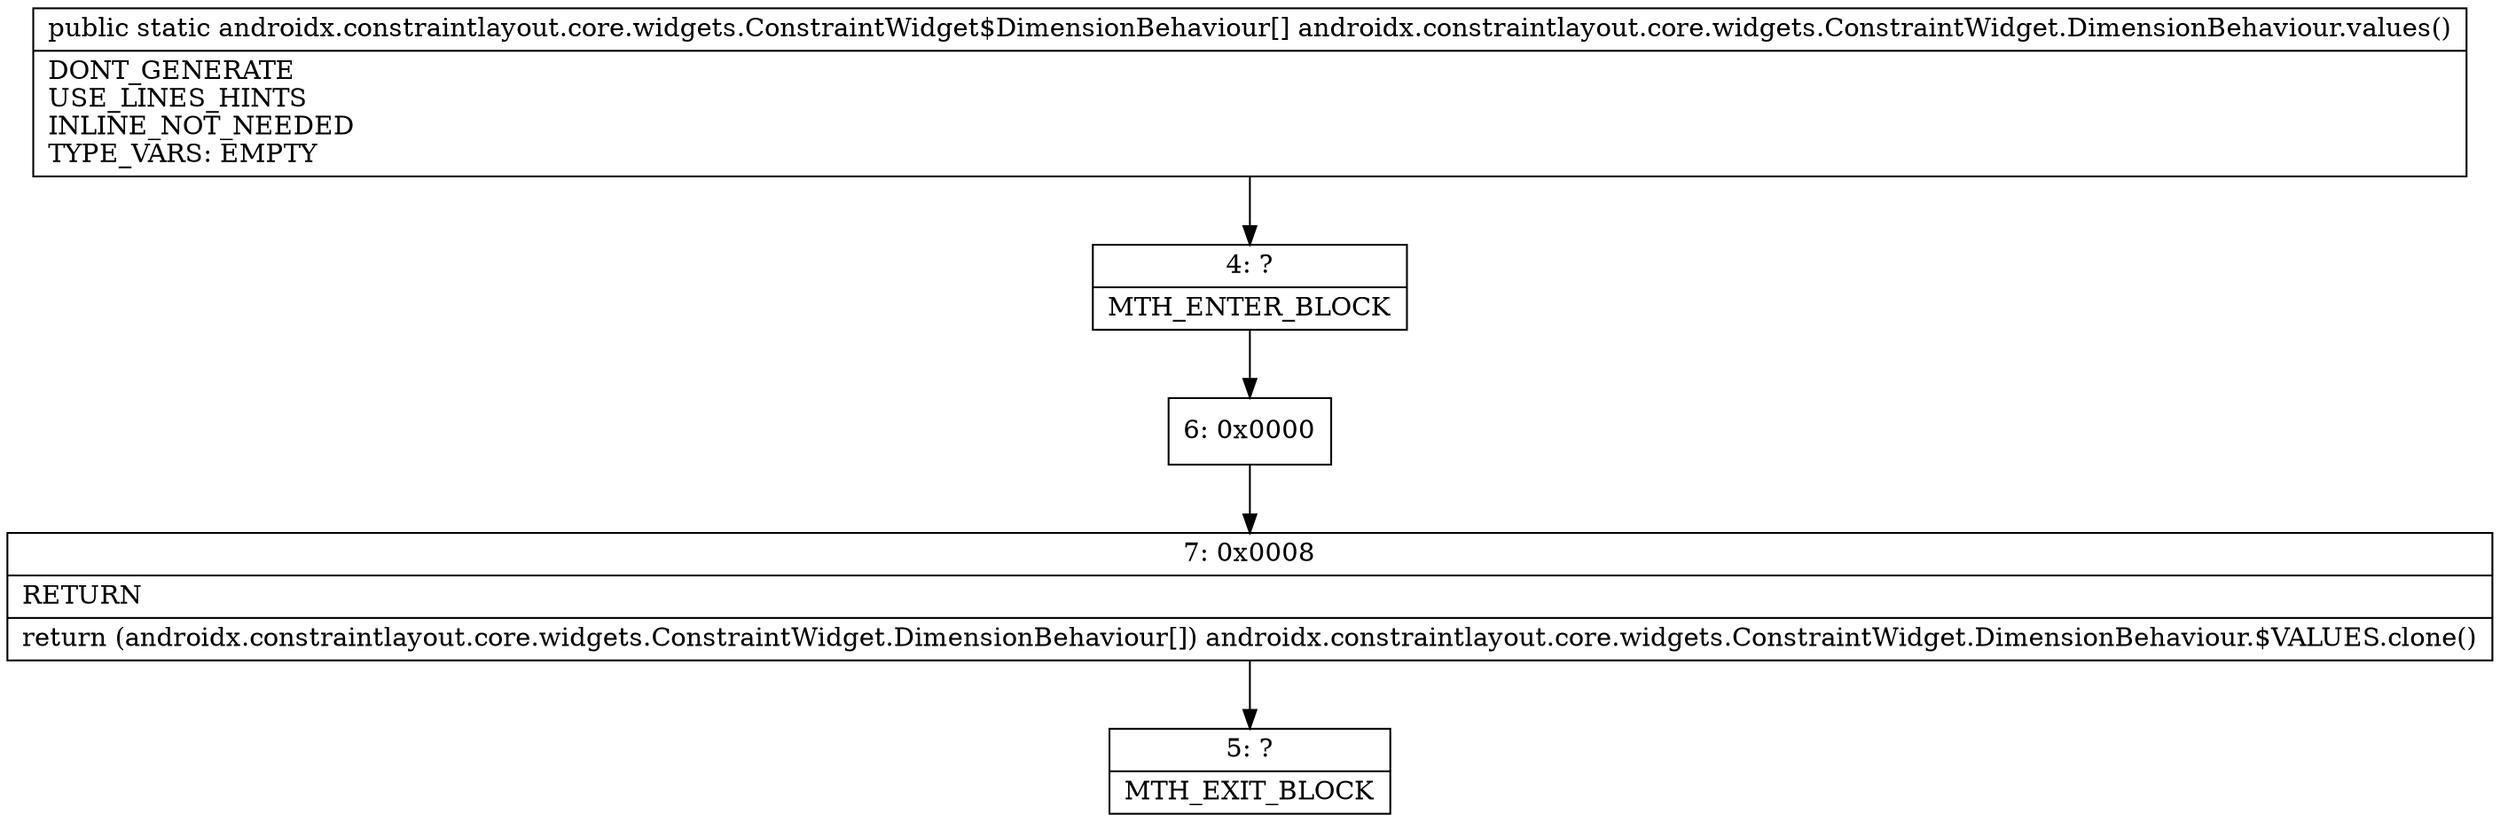 digraph "CFG forandroidx.constraintlayout.core.widgets.ConstraintWidget.DimensionBehaviour.values()[Landroidx\/constraintlayout\/core\/widgets\/ConstraintWidget$DimensionBehaviour;" {
Node_4 [shape=record,label="{4\:\ ?|MTH_ENTER_BLOCK\l}"];
Node_6 [shape=record,label="{6\:\ 0x0000}"];
Node_7 [shape=record,label="{7\:\ 0x0008|RETURN\l|return (androidx.constraintlayout.core.widgets.ConstraintWidget.DimensionBehaviour[]) androidx.constraintlayout.core.widgets.ConstraintWidget.DimensionBehaviour.$VALUES.clone()\l}"];
Node_5 [shape=record,label="{5\:\ ?|MTH_EXIT_BLOCK\l}"];
MethodNode[shape=record,label="{public static androidx.constraintlayout.core.widgets.ConstraintWidget$DimensionBehaviour[] androidx.constraintlayout.core.widgets.ConstraintWidget.DimensionBehaviour.values()  | DONT_GENERATE\lUSE_LINES_HINTS\lINLINE_NOT_NEEDED\lTYPE_VARS: EMPTY\l}"];
MethodNode -> Node_4;Node_4 -> Node_6;
Node_6 -> Node_7;
Node_7 -> Node_5;
}

